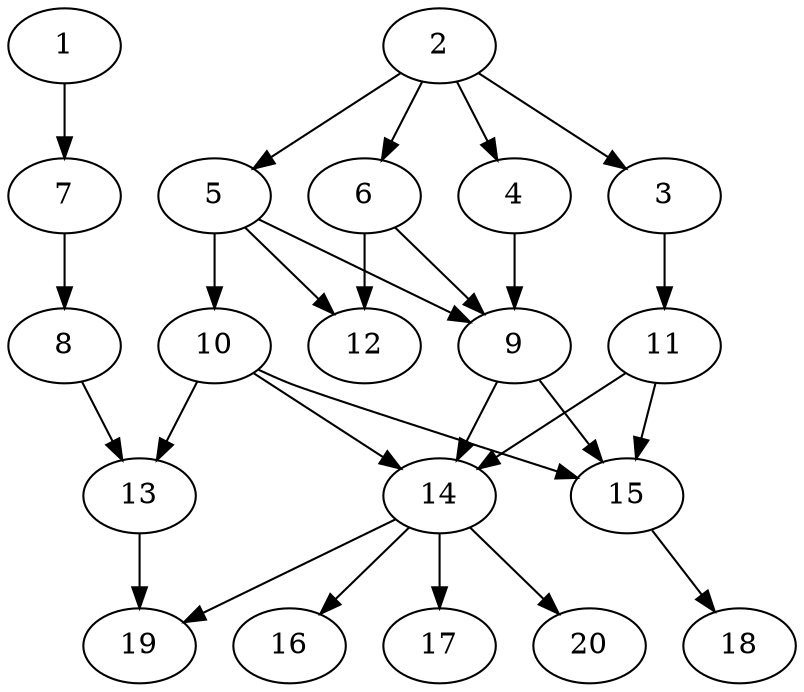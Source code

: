 // DAG automatically generated by daggen at Wed Jul 24 22:10:09 2019
// ./daggen --dot -n 20 --ccr 0.3 --fat 0.5 --regular 0.5 --density 0.5 --mindata 5242880 --maxdata 52428800 
digraph G {
  1 [size="106816853", alpha="0.18", expect_size="32045056"] 
  1 -> 7 [size ="32045056"]
  2 [size="99720533", alpha="0.08", expect_size="29916160"] 
  2 -> 3 [size ="29916160"]
  2 -> 4 [size ="29916160"]
  2 -> 5 [size ="29916160"]
  2 -> 6 [size ="29916160"]
  3 [size="63296853", alpha="0.14", expect_size="18989056"] 
  3 -> 11 [size ="18989056"]
  4 [size="54732800", alpha="0.19", expect_size="16419840"] 
  4 -> 9 [size ="16419840"]
  5 [size="167273813", alpha="0.09", expect_size="50182144"] 
  5 -> 9 [size ="50182144"]
  5 -> 10 [size ="50182144"]
  5 -> 12 [size ="50182144"]
  6 [size="51425280", alpha="0.02", expect_size="15427584"] 
  6 -> 9 [size ="15427584"]
  6 -> 12 [size ="15427584"]
  7 [size="159528960", alpha="0.02", expect_size="47858688"] 
  7 -> 8 [size ="47858688"]
  8 [size="127600640", alpha="0.17", expect_size="38280192"] 
  8 -> 13 [size ="38280192"]
  9 [size="94467413", alpha="0.17", expect_size="28340224"] 
  9 -> 14 [size ="28340224"]
  9 -> 15 [size ="28340224"]
  10 [size="84701867", alpha="0.04", expect_size="25410560"] 
  10 -> 13 [size ="25410560"]
  10 -> 14 [size ="25410560"]
  10 -> 15 [size ="25410560"]
  11 [size="81728853", alpha="0.16", expect_size="24518656"] 
  11 -> 14 [size ="24518656"]
  11 -> 15 [size ="24518656"]
  12 [size="62225067", alpha="0.13", expect_size="18667520"] 
  13 [size="127040853", alpha="0.19", expect_size="38112256"] 
  13 -> 19 [size ="38112256"]
  14 [size="77356373", alpha="0.13", expect_size="23206912"] 
  14 -> 16 [size ="23206912"]
  14 -> 17 [size ="23206912"]
  14 -> 19 [size ="23206912"]
  14 -> 20 [size ="23206912"]
  15 [size="68334933", alpha="0.14", expect_size="20500480"] 
  15 -> 18 [size ="20500480"]
  16 [size="136669867", alpha="0.04", expect_size="41000960"] 
  17 [size="149947733", alpha="0.05", expect_size="44984320"] 
  18 [size="163566933", alpha="0.01", expect_size="49070080"] 
  19 [size="140130987", alpha="0.08", expect_size="42039296"] 
  20 [size="119016107", alpha="0.11", expect_size="35704832"] 
}
